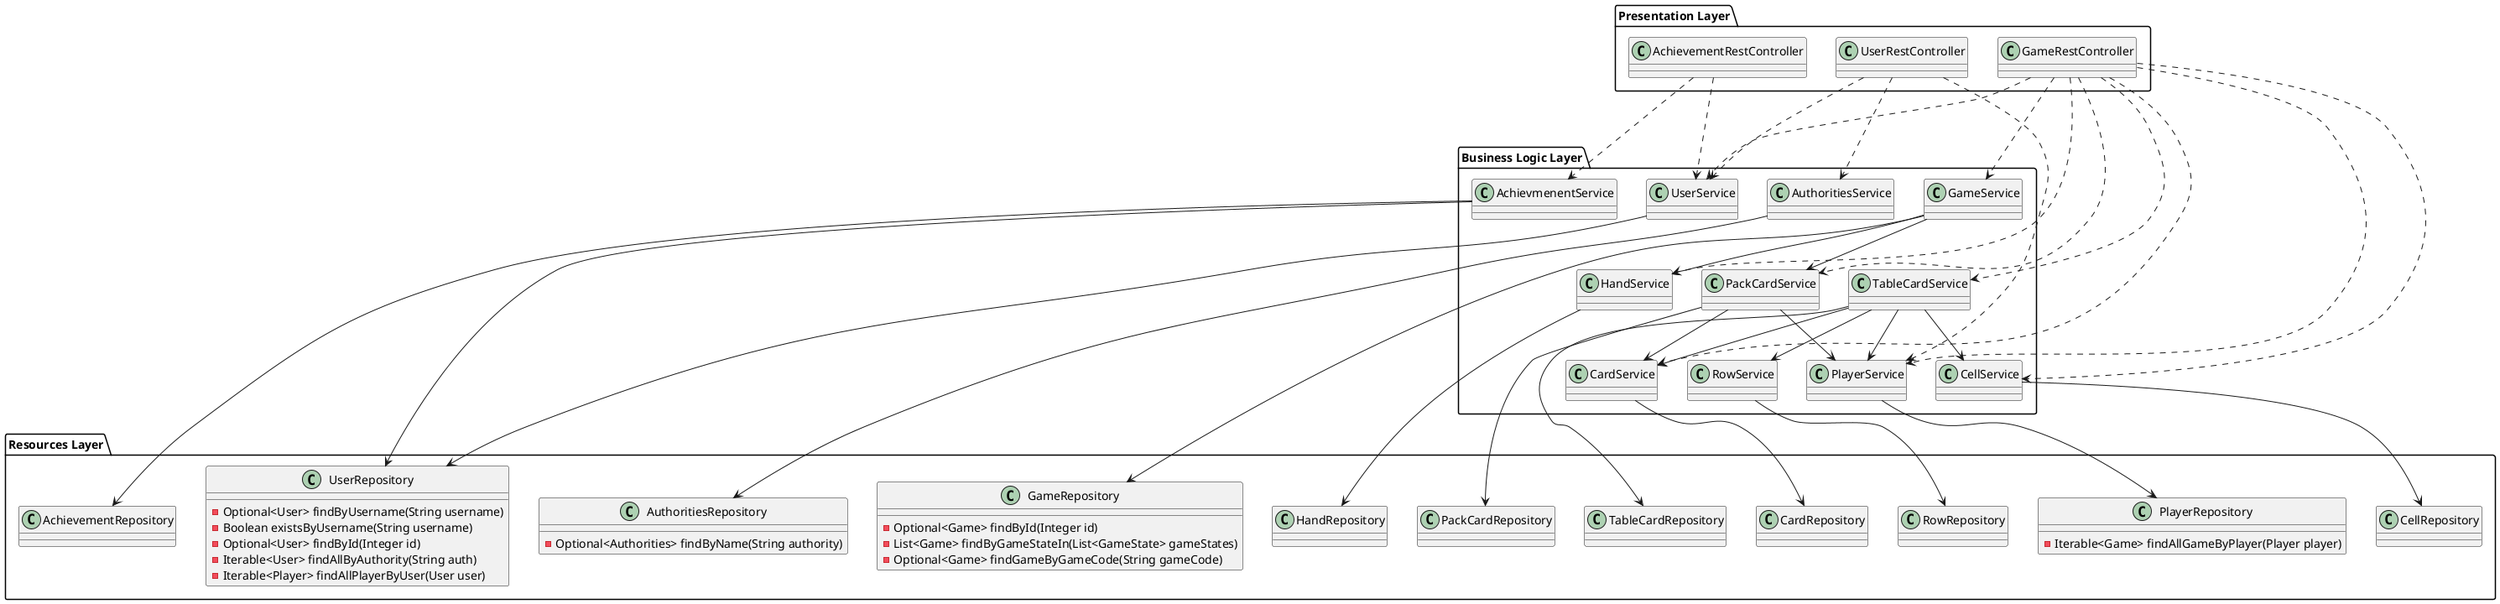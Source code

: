 @startuml
!define RECTANGLE class

package "Presentation Layer" {
    RECTANGLE GameRestController
    RECTANGLE UserRestController
    RECTANGLE AchievementRestController
}

package "Business Logic Layer" {
    RECTANGLE GameService
    RECTANGLE AchievmenentService
    RECTANGLE CardService
    RECTANGLE HandService
    RECTANGLE PackCardService
    RECTANGLE PlayerService
    RECTANGLE TableCardService
    RECTANGLE CellService
    RECTANGLE UserService
    RECTANGLE AuthoritiesService
    RECTANGLE RowService
}

package "Resources Layer" {
    class UserRepository {
        - Optional<User> findByUsername(String username)
        - Boolean existsByUsername(String username)
        - Optional<User> findById(Integer id)
        - Iterable<User> findAllByAuthority(String auth)
        - Iterable<Player> findAllPlayerByUser(User user)
    }
    class AuthoritiesRepository {
        - Optional<Authorities> findByName(String authority)
    }
    class GameRepository {
        - Optional<Game> findById(Integer id)
        - List<Game> findByGameStateIn(List<GameState> gameStates)
        - Optional<Game> findGameByGameCode(String gameCode)
    }
    class AchievementRepository {

    }
    class CardRepository {

    }
    class HandRepository {

    }
    class PackCardRepository {

    }
    class PlayerRepository {
        - Iterable<Game> findAllGameByPlayer(Player player)
    }
    class TableCardRepository {

    }
    class CellRepository {

    }
    class RowRepository {

    }
}

' Connections from Presentation Layer to Business Logic Layer
GameRestController -.-> GameService
GameRestController -.-> UserService
GameRestController -.-> PlayerService
GameRestController -.-> HandService
GameRestController -.-> TableCardService
GameRestController -.-> PackCardService
GameRestController -.-> CardService
GameRestController -.-> CellService

UserRestController -.-> UserService
UserRestController -.-> AuthoritiesService
UserRestController -.-> PlayerService

AchievementRestController -.-> AchievmenentService
AchievementRestController -.-> UserService

' Connections from Business Logic Layer to Resources Layer
GameService -down-> GameRepository
AchievmenentService -down-> AchievementRepository
AchievmenentService -down-> UserRepository
CardService -down-> CardRepository
HandService -down-> HandRepository
PackCardService -down-> PackCardRepository
PlayerService -down-> PlayerRepository
TableCardService -down-> TableCardRepository
UserService -down-> UserRepository
AuthoritiesService -down-> AuthoritiesRepository
CellService -down-> CellRepository
RowService -down-> RowRepository

' Internal Business Logic Layer connections
GameService -down-> PackCardService
GameService -down-> HandService
PackCardService -down-> CardService
PackCardService -down-> PlayerService
TableCardService -down-> CellService
TableCardService -down-> CardService
TableCardService -down-> PlayerService
TableCardService -down-> RowService

' Styles



@enduml